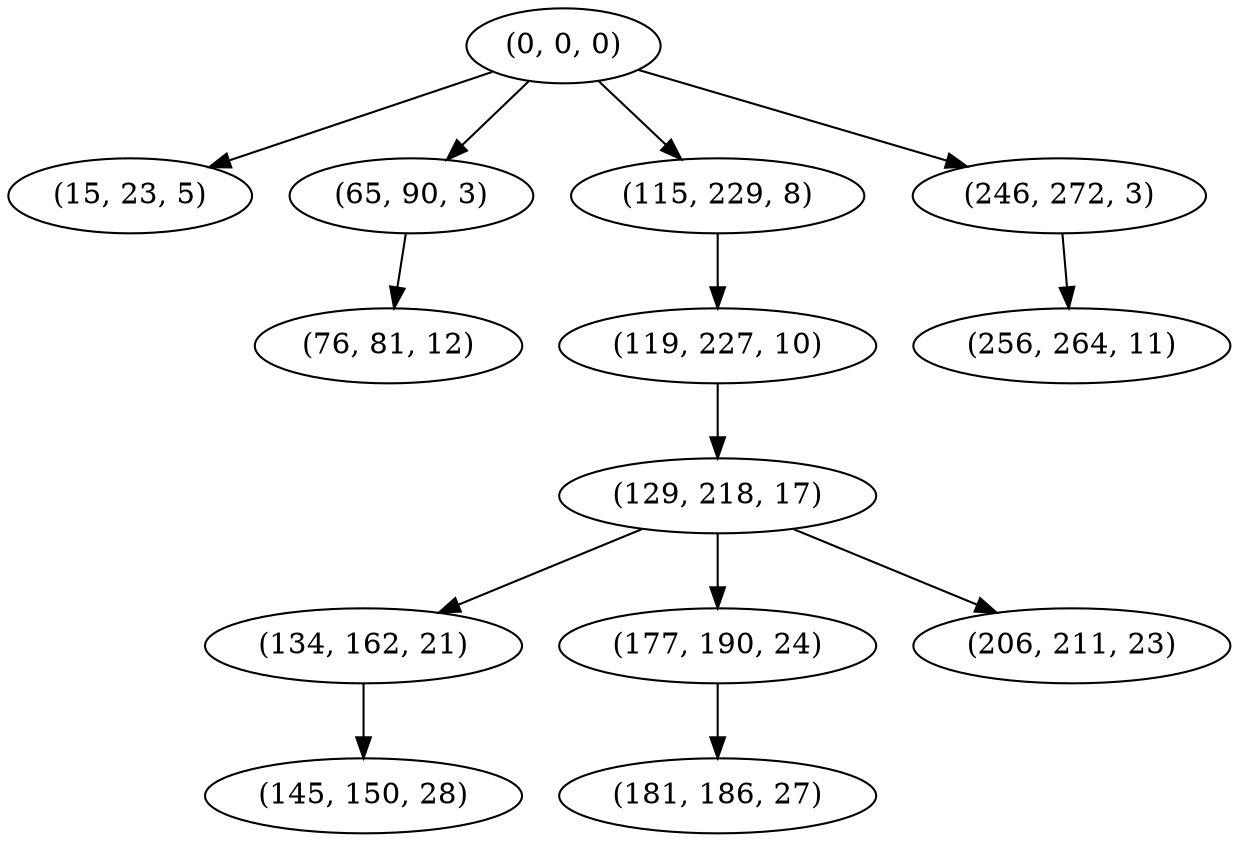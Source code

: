digraph tree {
    "(0, 0, 0)";
    "(15, 23, 5)";
    "(65, 90, 3)";
    "(76, 81, 12)";
    "(115, 229, 8)";
    "(119, 227, 10)";
    "(129, 218, 17)";
    "(134, 162, 21)";
    "(145, 150, 28)";
    "(177, 190, 24)";
    "(181, 186, 27)";
    "(206, 211, 23)";
    "(246, 272, 3)";
    "(256, 264, 11)";
    "(0, 0, 0)" -> "(15, 23, 5)";
    "(0, 0, 0)" -> "(65, 90, 3)";
    "(0, 0, 0)" -> "(115, 229, 8)";
    "(0, 0, 0)" -> "(246, 272, 3)";
    "(65, 90, 3)" -> "(76, 81, 12)";
    "(115, 229, 8)" -> "(119, 227, 10)";
    "(119, 227, 10)" -> "(129, 218, 17)";
    "(129, 218, 17)" -> "(134, 162, 21)";
    "(129, 218, 17)" -> "(177, 190, 24)";
    "(129, 218, 17)" -> "(206, 211, 23)";
    "(134, 162, 21)" -> "(145, 150, 28)";
    "(177, 190, 24)" -> "(181, 186, 27)";
    "(246, 272, 3)" -> "(256, 264, 11)";
}

